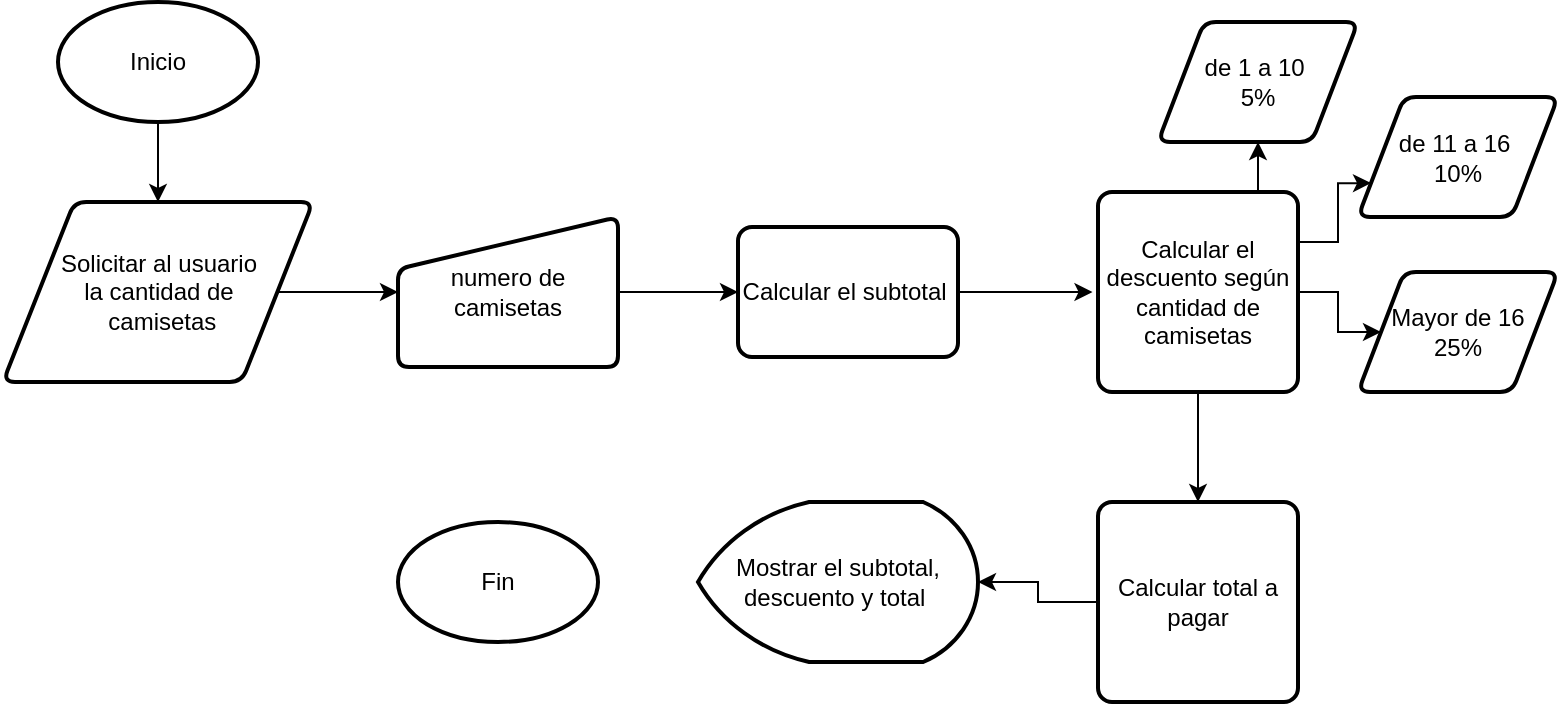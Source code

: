 <mxfile version="21.7.2" type="github">
  <diagram id="C5RBs43oDa-KdzZeNtuy" name="Page-1">
    <mxGraphModel dx="794" dy="503" grid="1" gridSize="10" guides="1" tooltips="1" connect="1" arrows="1" fold="1" page="1" pageScale="1" pageWidth="827" pageHeight="1169" math="0" shadow="0">
      <root>
        <mxCell id="WIyWlLk6GJQsqaUBKTNV-0" />
        <mxCell id="WIyWlLk6GJQsqaUBKTNV-1" parent="WIyWlLk6GJQsqaUBKTNV-0" />
        <mxCell id="SZbxEGOmJBCaxf82diFX-25" style="edgeStyle=orthogonalEdgeStyle;rounded=0;orthogonalLoop=1;jettySize=auto;html=1;exitX=0.5;exitY=1;exitDx=0;exitDy=0;exitPerimeter=0;entryX=0.5;entryY=0;entryDx=0;entryDy=0;" edge="1" parent="WIyWlLk6GJQsqaUBKTNV-1" source="SZbxEGOmJBCaxf82diFX-4" target="SZbxEGOmJBCaxf82diFX-24">
          <mxGeometry relative="1" as="geometry" />
        </mxCell>
        <mxCell id="SZbxEGOmJBCaxf82diFX-4" value="&lt;font style=&quot;vertical-align: inherit;&quot;&gt;&lt;font style=&quot;vertical-align: inherit;&quot;&gt;&lt;font style=&quot;vertical-align: inherit;&quot;&gt;&lt;font style=&quot;vertical-align: inherit;&quot;&gt;Inicio&lt;/font&gt;&lt;/font&gt;&lt;/font&gt;&lt;/font&gt;" style="strokeWidth=2;html=1;shape=mxgraph.flowchart.start_1;whiteSpace=wrap;" vertex="1" parent="WIyWlLk6GJQsqaUBKTNV-1">
          <mxGeometry x="90" y="30" width="100" height="60" as="geometry" />
        </mxCell>
        <mxCell id="SZbxEGOmJBCaxf82diFX-28" style="edgeStyle=orthogonalEdgeStyle;rounded=0;orthogonalLoop=1;jettySize=auto;html=1;exitX=1;exitY=0.5;exitDx=0;exitDy=0;entryX=0;entryY=0.5;entryDx=0;entryDy=0;" edge="1" parent="WIyWlLk6GJQsqaUBKTNV-1" source="SZbxEGOmJBCaxf82diFX-24" target="SZbxEGOmJBCaxf82diFX-27">
          <mxGeometry relative="1" as="geometry" />
        </mxCell>
        <mxCell id="SZbxEGOmJBCaxf82diFX-24" value="&lt;font style=&quot;vertical-align: inherit;&quot;&gt;&lt;font style=&quot;vertical-align: inherit;&quot;&gt;Solicitar al usuario &lt;br&gt;la cantidad de&lt;br&gt;&amp;nbsp;camisetas&lt;/font&gt;&lt;/font&gt;" style="shape=parallelogram;html=1;strokeWidth=2;perimeter=parallelogramPerimeter;whiteSpace=wrap;rounded=1;arcSize=12;size=0.23;" vertex="1" parent="WIyWlLk6GJQsqaUBKTNV-1">
          <mxGeometry x="62.5" y="130" width="155" height="90" as="geometry" />
        </mxCell>
        <mxCell id="SZbxEGOmJBCaxf82diFX-30" style="edgeStyle=orthogonalEdgeStyle;rounded=0;orthogonalLoop=1;jettySize=auto;html=1;exitX=1;exitY=0.5;exitDx=0;exitDy=0;entryX=0;entryY=0.5;entryDx=0;entryDy=0;" edge="1" parent="WIyWlLk6GJQsqaUBKTNV-1" source="SZbxEGOmJBCaxf82diFX-27" target="SZbxEGOmJBCaxf82diFX-29">
          <mxGeometry relative="1" as="geometry" />
        </mxCell>
        <mxCell id="SZbxEGOmJBCaxf82diFX-27" value="&lt;font style=&quot;vertical-align: inherit;&quot;&gt;&lt;font style=&quot;vertical-align: inherit;&quot;&gt;numero de camisetas&lt;/font&gt;&lt;/font&gt;" style="html=1;strokeWidth=2;shape=manualInput;whiteSpace=wrap;rounded=1;size=26;arcSize=11;" vertex="1" parent="WIyWlLk6GJQsqaUBKTNV-1">
          <mxGeometry x="260" y="137.5" width="110" height="75" as="geometry" />
        </mxCell>
        <mxCell id="SZbxEGOmJBCaxf82diFX-33" style="edgeStyle=orthogonalEdgeStyle;rounded=0;orthogonalLoop=1;jettySize=auto;html=1;exitX=1;exitY=0.5;exitDx=0;exitDy=0;entryX=0;entryY=0.5;entryDx=0;entryDy=0;" edge="1" parent="WIyWlLk6GJQsqaUBKTNV-1" source="SZbxEGOmJBCaxf82diFX-29">
          <mxGeometry relative="1" as="geometry">
            <mxPoint x="607.25" y="175" as="targetPoint" />
          </mxGeometry>
        </mxCell>
        <mxCell id="SZbxEGOmJBCaxf82diFX-29" value="&lt;font style=&quot;vertical-align: inherit;&quot;&gt;&lt;font style=&quot;vertical-align: inherit;&quot;&gt;Calcular el subtotal&amp;nbsp;&lt;/font&gt;&lt;/font&gt;" style="rounded=1;whiteSpace=wrap;html=1;absoluteArcSize=1;arcSize=14;strokeWidth=2;" vertex="1" parent="WIyWlLk6GJQsqaUBKTNV-1">
          <mxGeometry x="430" y="142.5" width="110" height="65" as="geometry" />
        </mxCell>
        <mxCell id="SZbxEGOmJBCaxf82diFX-32" value="de 1 a 10&amp;nbsp;&lt;br&gt;5%" style="shape=parallelogram;html=1;strokeWidth=2;perimeter=parallelogramPerimeter;whiteSpace=wrap;rounded=1;arcSize=12;size=0.23;" vertex="1" parent="WIyWlLk6GJQsqaUBKTNV-1">
          <mxGeometry x="640" y="40" width="100" height="60" as="geometry" />
        </mxCell>
        <mxCell id="SZbxEGOmJBCaxf82diFX-37" style="edgeStyle=orthogonalEdgeStyle;rounded=0;orthogonalLoop=1;jettySize=auto;html=1;exitX=0.75;exitY=0;exitDx=0;exitDy=0;entryX=0.5;entryY=1;entryDx=0;entryDy=0;" edge="1" parent="WIyWlLk6GJQsqaUBKTNV-1" source="SZbxEGOmJBCaxf82diFX-34" target="SZbxEGOmJBCaxf82diFX-32">
          <mxGeometry relative="1" as="geometry" />
        </mxCell>
        <mxCell id="SZbxEGOmJBCaxf82diFX-41" style="edgeStyle=orthogonalEdgeStyle;rounded=0;orthogonalLoop=1;jettySize=auto;html=1;exitX=1;exitY=0.25;exitDx=0;exitDy=0;entryX=0;entryY=0.75;entryDx=0;entryDy=0;" edge="1" parent="WIyWlLk6GJQsqaUBKTNV-1" source="SZbxEGOmJBCaxf82diFX-34" target="SZbxEGOmJBCaxf82diFX-36">
          <mxGeometry relative="1" as="geometry" />
        </mxCell>
        <mxCell id="SZbxEGOmJBCaxf82diFX-42" style="edgeStyle=orthogonalEdgeStyle;rounded=0;orthogonalLoop=1;jettySize=auto;html=1;exitX=1;exitY=0.5;exitDx=0;exitDy=0;entryX=0;entryY=0.5;entryDx=0;entryDy=0;" edge="1" parent="WIyWlLk6GJQsqaUBKTNV-1" source="SZbxEGOmJBCaxf82diFX-34" target="SZbxEGOmJBCaxf82diFX-35">
          <mxGeometry relative="1" as="geometry" />
        </mxCell>
        <mxCell id="SZbxEGOmJBCaxf82diFX-44" style="edgeStyle=orthogonalEdgeStyle;rounded=0;orthogonalLoop=1;jettySize=auto;html=1;exitX=0.5;exitY=1;exitDx=0;exitDy=0;entryX=0.5;entryY=0;entryDx=0;entryDy=0;" edge="1" parent="WIyWlLk6GJQsqaUBKTNV-1" source="SZbxEGOmJBCaxf82diFX-34" target="SZbxEGOmJBCaxf82diFX-43">
          <mxGeometry relative="1" as="geometry" />
        </mxCell>
        <mxCell id="SZbxEGOmJBCaxf82diFX-34" value="Calcular el descuento según cantidad de camisetas" style="rounded=1;whiteSpace=wrap;html=1;absoluteArcSize=1;arcSize=14;strokeWidth=2;" vertex="1" parent="WIyWlLk6GJQsqaUBKTNV-1">
          <mxGeometry x="610" y="125" width="100" height="100" as="geometry" />
        </mxCell>
        <mxCell id="SZbxEGOmJBCaxf82diFX-35" value="Mayor de 16&lt;br&gt;25%" style="shape=parallelogram;html=1;strokeWidth=2;perimeter=parallelogramPerimeter;whiteSpace=wrap;rounded=1;arcSize=12;size=0.23;" vertex="1" parent="WIyWlLk6GJQsqaUBKTNV-1">
          <mxGeometry x="740" y="165" width="100" height="60" as="geometry" />
        </mxCell>
        <mxCell id="SZbxEGOmJBCaxf82diFX-36" value="de 11 a 16&amp;nbsp;&lt;br&gt;10%" style="shape=parallelogram;html=1;strokeWidth=2;perimeter=parallelogramPerimeter;whiteSpace=wrap;rounded=1;arcSize=12;size=0.23;" vertex="1" parent="WIyWlLk6GJQsqaUBKTNV-1">
          <mxGeometry x="740" y="77.5" width="100" height="60" as="geometry" />
        </mxCell>
        <mxCell id="SZbxEGOmJBCaxf82diFX-46" style="edgeStyle=orthogonalEdgeStyle;rounded=0;orthogonalLoop=1;jettySize=auto;html=1;exitX=0;exitY=0.5;exitDx=0;exitDy=0;entryX=1;entryY=0.5;entryDx=0;entryDy=0;entryPerimeter=0;" edge="1" parent="WIyWlLk6GJQsqaUBKTNV-1" source="SZbxEGOmJBCaxf82diFX-43" target="SZbxEGOmJBCaxf82diFX-45">
          <mxGeometry relative="1" as="geometry" />
        </mxCell>
        <mxCell id="SZbxEGOmJBCaxf82diFX-43" value="Calcular total a pagar" style="rounded=1;whiteSpace=wrap;html=1;absoluteArcSize=1;arcSize=14;strokeWidth=2;" vertex="1" parent="WIyWlLk6GJQsqaUBKTNV-1">
          <mxGeometry x="610" y="280" width="100" height="100" as="geometry" />
        </mxCell>
        <mxCell id="SZbxEGOmJBCaxf82diFX-45" value="Mostrar el subtotal, descuento y total&amp;nbsp;" style="strokeWidth=2;html=1;shape=mxgraph.flowchart.display;whiteSpace=wrap;" vertex="1" parent="WIyWlLk6GJQsqaUBKTNV-1">
          <mxGeometry x="410" y="280" width="140" height="80" as="geometry" />
        </mxCell>
        <mxCell id="SZbxEGOmJBCaxf82diFX-47" value="Fin" style="strokeWidth=2;html=1;shape=mxgraph.flowchart.start_1;whiteSpace=wrap;" vertex="1" parent="WIyWlLk6GJQsqaUBKTNV-1">
          <mxGeometry x="260" y="290" width="100" height="60" as="geometry" />
        </mxCell>
      </root>
    </mxGraphModel>
  </diagram>
</mxfile>
